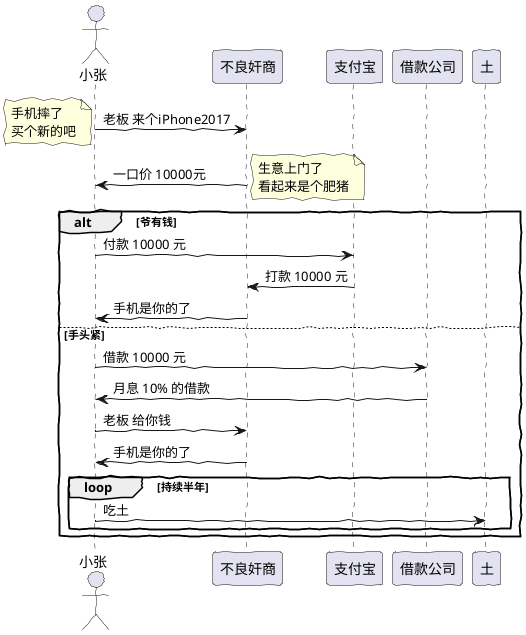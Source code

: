 @startuml

skinparam handwritten true

actor 小张 as Wang
participant 不良奸商 as js
participant 支付宝 as alipay
participant 借款公司 as debit
participant 土 as dust

Wang -> js: 老板 来个iPhone2017
note left: 手机摔了\n买个新的吧

js -> Wang: 一口价 10000元
note right: 生意上门了\n看起来是个肥猪

alt 爷有钱
    Wang -> alipay: 付款 10000 元
    alipay -> js: 打款 10000 元
    js -> Wang: 手机是你的了
else 手头紧
    Wang -> debit: 借款 10000 元
    debit -> Wang: 月息 10% 的借款
    Wang -> js: 老板 给你钱
    js -> Wang: 手机是你的了
    loop 持续半年
        Wang -> dust: 吃土
    end
end

@enduml
